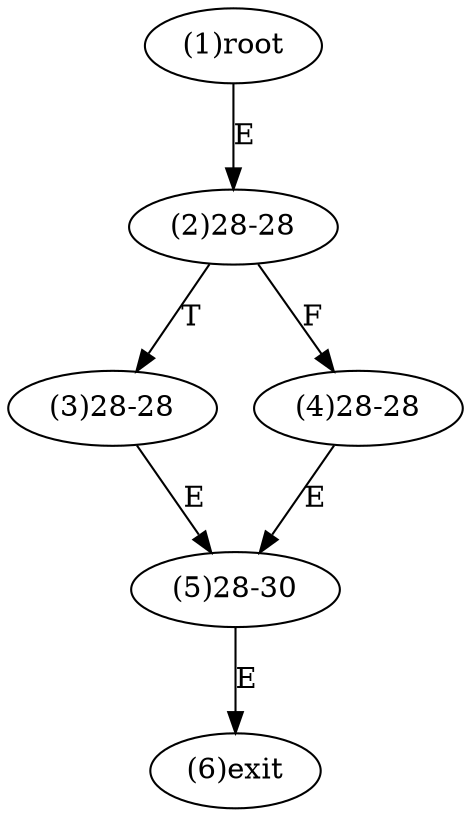 digraph "" { 
1[ label="(1)root"];
2[ label="(2)28-28"];
3[ label="(3)28-28"];
4[ label="(4)28-28"];
5[ label="(5)28-30"];
6[ label="(6)exit"];
1->2[ label="E"];
2->4[ label="F"];
2->3[ label="T"];
3->5[ label="E"];
4->5[ label="E"];
5->6[ label="E"];
}